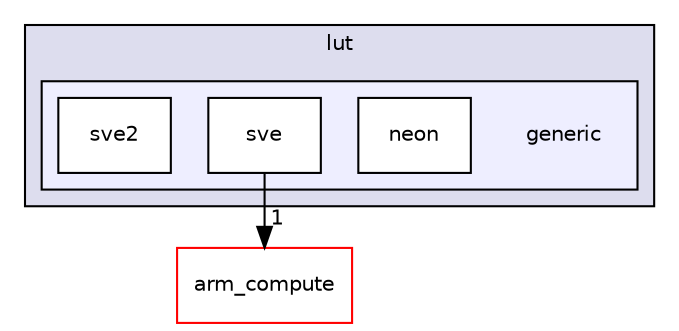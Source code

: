 digraph "src/cpu/kernels/lut/generic" {
  compound=true
  node [ fontsize="10", fontname="Helvetica"];
  edge [ labelfontsize="10", labelfontname="Helvetica"];
  subgraph clusterdir_a5a25de4bd483a211edd2f30cef0dda2 {
    graph [ bgcolor="#ddddee", pencolor="black", label="lut" fontname="Helvetica", fontsize="10", URL="dir_a5a25de4bd483a211edd2f30cef0dda2.xhtml"]
  subgraph clusterdir_759ad130c4d2ade5bdd75789c156321e {
    graph [ bgcolor="#eeeeff", pencolor="black", label="" URL="dir_759ad130c4d2ade5bdd75789c156321e.xhtml"];
    dir_759ad130c4d2ade5bdd75789c156321e [shape=plaintext label="generic"];
  dir_bcdcfeafa1fc614e266e5c60698ef6ce [shape=box label="neon" fillcolor="white" style="filled" URL="dir_bcdcfeafa1fc614e266e5c60698ef6ce.xhtml"];
  dir_7cbc84eaf291d33233b9bc23edbc9f57 [shape=box label="sve" fillcolor="white" style="filled" URL="dir_7cbc84eaf291d33233b9bc23edbc9f57.xhtml"];
  dir_a74e00f66144c1bac567807c2c6b8a84 [shape=box label="sve2" fillcolor="white" style="filled" URL="dir_a74e00f66144c1bac567807c2c6b8a84.xhtml"];
  }
  }
  dir_214608ef36d61442cb2b0c1c4e9a7def [shape=box label="arm_compute" fillcolor="white" style="filled" color="red" URL="dir_214608ef36d61442cb2b0c1c4e9a7def.xhtml"];
  dir_7cbc84eaf291d33233b9bc23edbc9f57->dir_214608ef36d61442cb2b0c1c4e9a7def [headlabel="1", labeldistance=1.5 headhref="dir_000495_000000.xhtml"];
}
